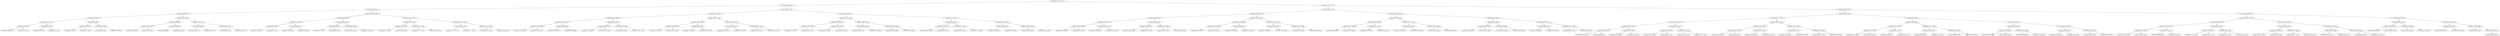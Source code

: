 digraph G{
1477015025 [label="Node{data=[4351, 4351]}"]
1477015025 -> 1542245124
1542245124 [label="Node{data=[1082, 1082]}"]
1542245124 -> 1749277999
1749277999 [label="Node{data=[928, 928]}"]
1749277999 -> 65429549
65429549 [label="Node{data=[884, 884]}"]
65429549 -> 273886045
273886045 [label="Node{data=[876, 876]}"]
273886045 -> 769287864
769287864 [label="Node{data=[872, 872]}"]
769287864 -> 1527151753
1527151753 [label="Node{data=[870, 870]}"]
1527151753 -> 1800505548
1800505548 [label="Node{data=[869, 869]}"]
1527151753 -> 1649495864
1649495864 [label="Node{data=[871, 871]}"]
769287864 -> 482347628
482347628 [label="Node{data=[874, 874]}"]
482347628 -> 1959452489
1959452489 [label="Node{data=[873, 873]}"]
482347628 -> 322584308
322584308 [label="Node{data=[875, 875]}"]
273886045 -> 2080021284
2080021284 [label="Node{data=[880, 880]}"]
2080021284 -> 1735753053
1735753053 [label="Node{data=[878, 878]}"]
1735753053 -> 1172817517
1172817517 [label="Node{data=[877, 877]}"]
1735753053 -> 132685243
132685243 [label="Node{data=[879, 879]}"]
2080021284 -> 686036441
686036441 [label="Node{data=[882, 882]}"]
686036441 -> 1681328653
1681328653 [label="Node{data=[881, 881]}"]
686036441 -> 530082888
530082888 [label="Node{data=[883, 883]}"]
65429549 -> 1549680453
1549680453 [label="Node{data=[920, 920]}"]
1549680453 -> 1419551690
1419551690 [label="Node{data=[888, 888]}"]
1419551690 -> 145210422
145210422 [label="Node{data=[886, 886]}"]
145210422 -> 1409383238
1409383238 [label="Node{data=[885, 885]}"]
145210422 -> 2030621332
2030621332 [label="Node{data=[887, 887]}"]
1419551690 -> 1220258956
1220258956 [label="Node{data=[898, 898]}"]
1220258956 -> 2101931937
2101931937 [label="Node{data=[889, 889]}"]
1220258956 -> 575430661
575430661 [label="Node{data=[919, 919]}"]
1549680453 -> 502237866
502237866 [label="Node{data=[924, 924]}"]
502237866 -> 145070679
145070679 [label="Node{data=[922, 922]}"]
145070679 -> 841636101
841636101 [label="Node{data=[921, 921]}"]
145070679 -> 1931959053
1931959053 [label="Node{data=[923, 923]}"]
502237866 -> 318518553
318518553 [label="Node{data=[926, 926]}"]
318518553 -> 909074995
909074995 [label="Node{data=[925, 925]}"]
318518553 -> 1454237570
1454237570 [label="Node{data=[927, 927]}"]
1749277999 -> 521875817
521875817 [label="Node{data=[1066, 1066]}"]
521875817 -> 1824295790
1824295790 [label="Node{data=[936, 936]}"]
1824295790 -> 558842416
558842416 [label="Node{data=[932, 932]}"]
558842416 -> 409415788
409415788 [label="Node{data=[930, 930]}"]
409415788 -> 1588714096
1588714096 [label="Node{data=[929, 929]}"]
409415788 -> 1457442099
1457442099 [label="Node{data=[931, 931]}"]
558842416 -> 224086810
224086810 [label="Node{data=[934, 934]}"]
224086810 -> 748617357
748617357 [label="Node{data=[933, 933]}"]
224086810 -> 2083308340
2083308340 [label="Node{data=[935, 935]}"]
1824295790 -> 1555775191
1555775191 [label="Node{data=[1062, 1062]}"]
1555775191 -> 191872449
191872449 [label="Node{data=[963, 963]}"]
191872449 -> 1356742839
1356742839 [label="Node{data=[937, 937]}"]
191872449 -> 1248922875
1248922875 [label="Node{data=[986, 986]}"]
1555775191 -> 1329188580
1329188580 [label="Node{data=[1064, 1064]}"]
1329188580 -> 969864055
969864055 [label="Node{data=[1063, 1063]}"]
1329188580 -> 456644353
456644353 [label="Node{data=[1065, 1065]}"]
521875817 -> 1508054600
1508054600 [label="Node{data=[1074, 1074]}"]
1508054600 -> 1479323006
1479323006 [label="Node{data=[1070, 1070]}"]
1479323006 -> 372750407
372750407 [label="Node{data=[1068, 1068]}"]
372750407 -> 857598559
857598559 [label="Node{data=[1067, 1067]}"]
372750407 -> 1921907490
1921907490 [label="Node{data=[1069, 1069]}"]
1479323006 -> 1341648720
1341648720 [label="Node{data=[1072, 1072]}"]
1341648720 -> 1688834921
1688834921 [label="Node{data=[1071, 1071]}"]
1341648720 -> 951767729
951767729 [label="Node{data=[1073, 1073]}"]
1508054600 -> 636713583
636713583 [label="Node{data=[1078, 1078]}"]
636713583 -> 1435405550
1435405550 [label="Node{data=[1076, 1076]}"]
1435405550 -> 2098491373
2098491373 [label="Node{data=[1075, 1075]}"]
1435405550 -> 324339108
324339108 [label="Node{data=[1077, 1077]}"]
636713583 -> 759903651
759903651 [label="Node{data=[1080, 1080]}"]
759903651 -> 209925400
209925400 [label="Node{data=[1079, 1079]}"]
759903651 -> 1387677794
1387677794 [label="Node{data=[1081, 1081]}"]
1542245124 -> 1777668021
1777668021 [label="Node{data=[4278, 4278]}"]
1777668021 -> 501733637
501733637 [label="Node{data=[1136, 1136]}"]
501733637 -> 140051540
140051540 [label="Node{data=[1090, 1090]}"]
140051540 -> 1758247013
1758247013 [label="Node{data=[1086, 1086]}"]
1758247013 -> 688228974
688228974 [label="Node{data=[1084, 1084]}"]
688228974 -> 168378810
168378810 [label="Node{data=[1083, 1083]}"]
688228974 -> 1244827403
1244827403 [label="Node{data=[1085, 1085]}"]
1758247013 -> 1202719160
1202719160 [label="Node{data=[1088, 1088]}"]
1202719160 -> 1113828826
1113828826 [label="Node{data=[1087, 1087]}"]
1202719160 -> 44507325
44507325 [label="Node{data=[1089, 1089]}"]
140051540 -> 1555283253
1555283253 [label="Node{data=[1094, 1094]}"]
1555283253 -> 461996754
461996754 [label="Node{data=[1092, 1092]}"]
461996754 -> 1146872068
1146872068 [label="Node{data=[1091, 1091]}"]
461996754 -> 2143454202
2143454202 [label="Node{data=[1093, 1093]}"]
1555283253 -> 1046070050
1046070050 [label="Node{data=[1096, 1096]}"]
1046070050 -> 1762744617
1762744617 [label="Node{data=[1095, 1095]}"]
1046070050 -> 1926874830
1926874830 [label="Node{data=[1097, 1097]}"]
501733637 -> 426726972
426726972 [label="Node{data=[4270, 4270]}"]
426726972 -> 1767888608
1767888608 [label="Node{data=[4230, 4230]}"]
1767888608 -> 174326515
174326515 [label="Node{data=[1688, 1688]}"]
174326515 -> 917985991
917985991 [label="Node{data=[1379, 1379]}"]
174326515 -> 1435120795
1435120795 [label="Node{data=[1706, 1706]}"]
1767888608 -> 1114968092
1114968092 [label="Node{data=[4268, 4268]}"]
1114968092 -> 1747771707
1747771707 [label="Node{data=[4254, 4254]}"]
1114968092 -> 1690435483
1690435483 [label="Node{data=[4269, 4269]}"]
426726972 -> 1617637748
1617637748 [label="Node{data=[4274, 4274]}"]
1617637748 -> 183773333
183773333 [label="Node{data=[4272, 4272]}"]
183773333 -> 90056137
90056137 [label="Node{data=[4271, 4271]}"]
183773333 -> 1846034398
1846034398 [label="Node{data=[4273, 4273]}"]
1617637748 -> 1464943610
1464943610 [label="Node{data=[4276, 4276]}"]
1464943610 -> 2093639941
2093639941 [label="Node{data=[4275, 4275]}"]
1464943610 -> 139356984
139356984 [label="Node{data=[4277, 4277]}"]
1777668021 -> 664228640
664228640 [label="Node{data=[4309, 4309]}"]
664228640 -> 2055506619
2055506619 [label="Node{data=[4301, 4301]}"]
2055506619 -> 1437157039
1437157039 [label="Node{data=[4282, 4282]}"]
1437157039 -> 784720009
784720009 [label="Node{data=[4280, 4280]}"]
784720009 -> 861317154
861317154 [label="Node{data=[4279, 4279]}"]
784720009 -> 1842949537
1842949537 [label="Node{data=[4281, 4281]}"]
1437157039 -> 1926922891
1926922891 [label="Node{data=[4299, 4299]}"]
1926922891 -> 1939535345
1939535345 [label="Node{data=[4283, 4283]}"]
1926922891 -> 1963676696
1963676696 [label="Node{data=[4300, 4300]}"]
2055506619 -> 1360780093
1360780093 [label="Node{data=[4305, 4305]}"]
1360780093 -> 2012464463
2012464463 [label="Node{data=[4303, 4303]}"]
2012464463 -> 1398965053
1398965053 [label="Node{data=[4302, 4302]}"]
2012464463 -> 2087102173
2087102173 [label="Node{data=[4304, 4304]}"]
1360780093 -> 1932220511
1932220511 [label="Node{data=[4307, 4307]}"]
1932220511 -> 437985992
437985992 [label="Node{data=[4306, 4306]}"]
1932220511 -> 1571238365
1571238365 [label="Node{data=[4308, 4308]}"]
664228640 -> 348009722
348009722 [label="Node{data=[4317, 4317]}"]
348009722 -> 1040084882
1040084882 [label="Node{data=[4313, 4313]}"]
1040084882 -> 2117076871
2117076871 [label="Node{data=[4311, 4311]}"]
2117076871 -> 452847685
452847685 [label="Node{data=[4310, 4310]}"]
2117076871 -> 2139166212
2139166212 [label="Node{data=[4312, 4312]}"]
1040084882 -> 835544217
835544217 [label="Node{data=[4315, 4315]}"]
835544217 -> 1337934104
1337934104 [label="Node{data=[4314, 4314]}"]
835544217 -> 989144938
989144938 [label="Node{data=[4316, 4316]}"]
348009722 -> 1303586566
1303586566 [label="Node{data=[4347, 4347]}"]
1303586566 -> 394292101
394292101 [label="Node{data=[4345, 4345]}"]
394292101 -> 570576876
570576876 [label="Node{data=[4344, 4344]}"]
394292101 -> 828367537
828367537 [label="Node{data=[4346, 4346]}"]
1303586566 -> 1694529675
1694529675 [label="Node{data=[4349, 4349]}"]
1694529675 -> 1900608493
1900608493 [label="Node{data=[4348, 4348]}"]
1694529675 -> 1099278087
1099278087 [label="Node{data=[4350, 4350]}"]
1477015025 -> 251764716
251764716 [label="Node{data=[4617, 4617]}"]
251764716 -> 1763932839
1763932839 [label="Node{data=[4405, 4405]}"]
1763932839 -> 1602380797
1602380797 [label="Node{data=[4389, 4389]}"]
1602380797 -> 869489301
869489301 [label="Node{data=[4359, 4359]}"]
869489301 -> 808345084
808345084 [label="Node{data=[4355, 4355]}"]
808345084 -> 1110109980
1110109980 [label="Node{data=[4353, 4353]}"]
1110109980 -> 242999599
242999599 [label="Node{data=[4352, 4352]}"]
1110109980 -> 668276103
668276103 [label="Node{data=[4354, 4354]}"]
808345084 -> 1700166972
1700166972 [label="Node{data=[4357, 4357]}"]
1700166972 -> 1888566405
1888566405 [label="Node{data=[4356, 4356]}"]
1700166972 -> 556980513
556980513 [label="Node{data=[4358, 4358]}"]
869489301 -> 776247725
776247725 [label="Node{data=[4363, 4363]}"]
776247725 -> 2024648388
2024648388 [label="Node{data=[4361, 4361]}"]
2024648388 -> 18993216
18993216 [label="Node{data=[4360, 4360]}"]
2024648388 -> 921565844
921565844 [label="Node{data=[4362, 4362]}"]
776247725 -> 1022264341
1022264341 [label="Node{data=[4365, 4365]}"]
1022264341 -> 698402498
698402498 [label="Node{data=[4364, 4364]}"]
1022264341 -> 638365798
638365798 [label="Node{data=[4388, 4388]}"]
1602380797 -> 2137839465
2137839465 [label="Node{data=[4397, 4397]}"]
2137839465 -> 929708733
929708733 [label="Node{data=[4393, 4393]}"]
929708733 -> 416508996
416508996 [label="Node{data=[4391, 4391]}"]
416508996 -> 1528787128
1528787128 [label="Node{data=[4390, 4390]}"]
416508996 -> 1121002285
1121002285 [label="Node{data=[4392, 4392]}"]
929708733 -> 612914712
612914712 [label="Node{data=[4395, 4395]}"]
612914712 -> 658157441
658157441 [label="Node{data=[4394, 4394]}"]
612914712 -> 125862254
125862254 [label="Node{data=[4396, 4396]}"]
2137839465 -> 1275265784
1275265784 [label="Node{data=[4401, 4401]}"]
1275265784 -> 710780406
710780406 [label="Node{data=[4399, 4399]}"]
710780406 -> 1491681691
1491681691 [label="Node{data=[4398, 4398]}"]
710780406 -> 1533091865
1533091865 [label="Node{data=[4400, 4400]}"]
1275265784 -> 253881679
253881679 [label="Node{data=[4403, 4403]}"]
253881679 -> 1217698632
1217698632 [label="Node{data=[4402, 4402]}"]
253881679 -> 1524887128
1524887128 [label="Node{data=[4404, 4404]}"]
1763932839 -> 139492597
139492597 [label="Node{data=[4489, 4489]}"]
139492597 -> 144417573
144417573 [label="Node{data=[4413, 4413]}"]
144417573 -> 1681467301
1681467301 [label="Node{data=[4409, 4409]}"]
1681467301 -> 560829524
560829524 [label="Node{data=[4407, 4407]}"]
560829524 -> 710009688
710009688 [label="Node{data=[4406, 4406]}"]
560829524 -> 2139549628
2139549628 [label="Node{data=[4408, 4408]}"]
1681467301 -> 1378872294
1378872294 [label="Node{data=[4411, 4411]}"]
1378872294 -> 523045571
523045571 [label="Node{data=[4410, 4410]}"]
1378872294 -> 985882973
985882973 [label="Node{data=[4412, 4412]}"]
144417573 -> 1919976118
1919976118 [label="Node{data=[4417, 4417]}"]
1919976118 -> 1605187525
1605187525 [label="Node{data=[4415, 4415]}"]
1605187525 -> 681661921
681661921 [label="Node{data=[4414, 4414]}"]
1605187525 -> 164171809
164171809 [label="Node{data=[4416, 4416]}"]
1919976118 -> 2145015452
2145015452 [label="Node{data=[4487, 4487]}"]
2145015452 -> 1241466301
1241466301 [label="Node{data=[4419, 4419]}"]
2145015452 -> 1808994110
1808994110 [label="Node{data=[4488, 4488]}"]
139492597 -> 710558333
710558333 [label="Node{data=[4497, 4497]}"]
710558333 -> 119119644
119119644 [label="Node{data=[4493, 4493]}"]
119119644 -> 888725743
888725743 [label="Node{data=[4491, 4491]}"]
888725743 -> 1193391025
1193391025 [label="Node{data=[4490, 4490]}"]
888725743 -> 1066424450
1066424450 [label="Node{data=[4492, 4492]}"]
119119644 -> 1958400275
1958400275 [label="Node{data=[4495, 4495]}"]
1958400275 -> 129415411
129415411 [label="Node{data=[4494, 4494]}"]
1958400275 -> 1296052111
1296052111 [label="Node{data=[4496, 4496]}"]
710558333 -> 1881746157
1881746157 [label="Node{data=[4501, 4501]}"]
1881746157 -> 1387876274
1387876274 [label="Node{data=[4499, 4499]}"]
1387876274 -> 1627001910
1627001910 [label="Node{data=[4498, 4498]}"]
1387876274 -> 738882545
738882545 [label="Node{data=[4500, 4500]}"]
1881746157 -> 365779679
365779679 [label="Node{data=[4503, 4503]}"]
365779679 -> 227623691
227623691 [label="Node{data=[4502, 4502]}"]
365779679 -> 1031449899
1031449899 [label="Node{data=[4579, 4579]}"]
251764716 -> 1108395150
1108395150 [label="Node{data=[5699, 5699]}"]
1108395150 -> 1031038385
1031038385 [label="Node{data=[5543, 5543]}"]
1031038385 -> 989519887
989519887 [label="Node{data=[5417, 5417]}"]
989519887 -> 1375801742
1375801742 [label="Node{data=[5409, 5409]}"]
1375801742 -> 376544244
376544244 [label="Node{data=[5405, 5405]}"]
376544244 -> 137768294
137768294 [label="Node{data=[5403, 5403]}"]
137768294 -> 1705070327
1705070327 [label="Node{data=[4875, 4875]}"]
137768294 -> 1064742572
1064742572 [label="Node{data=[5404, 5404]}"]
376544244 -> 625097869
625097869 [label="Node{data=[5407, 5407]}"]
625097869 -> 480667742
480667742 [label="Node{data=[5406, 5406]}"]
625097869 -> 1931430859
1931430859 [label="Node{data=[5408, 5408]}"]
1375801742 -> 2039908554
2039908554 [label="Node{data=[5413, 5413]}"]
2039908554 -> 1300522273
1300522273 [label="Node{data=[5411, 5411]}"]
1300522273 -> 1649348695
1649348695 [label="Node{data=[5410, 5410]}"]
1300522273 -> 1804029638
1804029638 [label="Node{data=[5412, 5412]}"]
2039908554 -> 639261604
639261604 [label="Node{data=[5415, 5415]}"]
639261604 -> 1222217515
1222217515 [label="Node{data=[5414, 5414]}"]
639261604 -> 1376711631
1376711631 [label="Node{data=[5416, 5416]}"]
989519887 -> 53372470
53372470 [label="Node{data=[5425, 5425]}"]
53372470 -> 2006833804
2006833804 [label="Node{data=[5421, 5421]}"]
2006833804 -> 1933157251
1933157251 [label="Node{data=[5419, 5419]}"]
1933157251 -> 1443673760
1443673760 [label="Node{data=[5418, 5418]}"]
1933157251 -> 644048257
644048257 [label="Node{data=[5420, 5420]}"]
2006833804 -> 1068728955
1068728955 [label="Node{data=[5423, 5423]}"]
1068728955 -> 19405749
19405749 [label="Node{data=[5422, 5422]}"]
1068728955 -> 841090182
841090182 [label="Node{data=[5424, 5424]}"]
53372470 -> 265297966
265297966 [label="Node{data=[5506, 5506]}"]
265297966 -> 752077813
752077813 [label="Node{data=[5471, 5471]}"]
752077813 -> 1843890281
1843890281 [label="Node{data=[5426, 5426]}"]
752077813 -> 1338222439
1338222439 [label="Node{data=[5490, 5490]}"]
265297966 -> 1092370401
1092370401 [label="Node{data=[5508, 5508]}"]
1092370401 -> 1931659348
1931659348 [label="Node{data=[5507, 5507]}"]
1092370401 -> 576168601
576168601 [label="Node{data=[5509, 5509]}"]
1031038385 -> 1887293739
1887293739 [label="Node{data=[5683, 5683]}"]
1887293739 -> 1354632178
1354632178 [label="Node{data=[5602, 5602]}"]
1354632178 -> 901450201
901450201 [label="Node{data=[5575, 5575]}"]
901450201 -> 719791773
719791773 [label="Node{data=[5573, 5573]}"]
719791773 -> 881679971
881679971 [label="Node{data=[5572, 5572]}"]
719791773 -> 348926619
348926619 [label="Node{data=[5574, 5574]}"]
901450201 -> 2043937818
2043937818 [label="Node{data=[5577, 5577]}"]
2043937818 -> 1779697267
1779697267 [label="Node{data=[5576, 5576]}"]
2043937818 -> 884220692
884220692 [label="Node{data=[5578, 5578]}"]
1354632178 -> 1100584947
1100584947 [label="Node{data=[5679, 5679]}"]
1100584947 -> 406109966
406109966 [label="Node{data=[5677, 5677]}"]
406109966 -> 1381565925
1381565925 [label="Node{data=[5633, 5633]}"]
406109966 -> 1197482041
1197482041 [label="Node{data=[5678, 5678]}"]
1100584947 -> 1254822185
1254822185 [label="Node{data=[5681, 5681]}"]
1254822185 -> 2008685489
2008685489 [label="Node{data=[5680, 5680]}"]
1254822185 -> 1834376846
1834376846 [label="Node{data=[5682, 5682]}"]
1887293739 -> 737270517
737270517 [label="Node{data=[5691, 5691]}"]
737270517 -> 966907131
966907131 [label="Node{data=[5687, 5687]}"]
966907131 -> 518076397
518076397 [label="Node{data=[5685, 5685]}"]
518076397 -> 1100785809
1100785809 [label="Node{data=[5684, 5684]}"]
518076397 -> 1688204325
1688204325 [label="Node{data=[5686, 5686]}"]
966907131 -> 1395585601
1395585601 [label="Node{data=[5689, 5689]}"]
1395585601 -> 1156049302
1156049302 [label="Node{data=[5688, 5688]}"]
1395585601 -> 1620777403
1620777403 [label="Node{data=[5690, 5690]}"]
737270517 -> 2067720017
2067720017 [label="Node{data=[5695, 5695]}"]
2067720017 -> 1596370573
1596370573 [label="Node{data=[5693, 5693]}"]
1596370573 -> 620119974
620119974 [label="Node{data=[5692, 5692]}"]
1596370573 -> 479773762
479773762 [label="Node{data=[5694, 5694]}"]
2067720017 -> 269532399
269532399 [label="Node{data=[5697, 5697]}"]
269532399 -> 2057841318
2057841318 [label="Node{data=[5696, 5696]}"]
269532399 -> 1819642146
1819642146 [label="Node{data=[5698, 5698]}"]
1108395150 -> 915798586
915798586 [label="Node{data=[9238, 9238]}"]
915798586 -> 603447235
603447235 [label="Node{data=[9222, 9222]}"]
603447235 -> 414268417
414268417 [label="Node{data=[7922, 7922]}"]
414268417 -> 1489865388
1489865388 [label="Node{data=[5974, 5974]}"]
1489865388 -> 1100021669
1100021669 [label="Node{data=[5829, 5829]}"]
1100021669 -> 1543776659
1543776659 [label="Node{data=[5700, 5700]}"]
1100021669 -> 1296320294
1296320294 [label="Node{data=[5931, 5931]}"]
1489865388 -> 2036874440
2036874440 [label="Node{data=[6704, 6704]}"]
2036874440 -> 1061394839
1061394839 [label="Node{data=[5989, 5989]}"]
2036874440 -> 1115060061
1115060061 [label="Node{data=[7913, 7913]}"]
414268417 -> 761554242
761554242 [label="Node{data=[9218, 9218]}"]
761554242 -> 357728858
357728858 [label="Node{data=[9216, 9216]}"]
357728858 -> 914239046
914239046 [label="Node{data=[7971, 7971]}"]
357728858 -> 1203989323
1203989323 [label="Node{data=[9217, 9217]}"]
761554242 -> 1224951940
1224951940 [label="Node{data=[9220, 9220]}"]
1224951940 -> 1220694956
1220694956 [label="Node{data=[9219, 9219]}"]
1224951940 -> 260659436
260659436 [label="Node{data=[9221, 9221]}"]
603447235 -> 1405936485
1405936485 [label="Node{data=[9230, 9230]}"]
1405936485 -> 14206704
14206704 [label="Node{data=[9226, 9226]}"]
14206704 -> 1516087924
1516087924 [label="Node{data=[9224, 9224]}"]
1516087924 -> 534169579
534169579 [label="Node{data=[9223, 9223]}"]
1516087924 -> 724949183
724949183 [label="Node{data=[9225, 9225]}"]
14206704 -> 1830581359
1830581359 [label="Node{data=[9228, 9228]}"]
1830581359 -> 1512402354
1512402354 [label="Node{data=[9227, 9227]}"]
1830581359 -> 1935999106
1935999106 [label="Node{data=[9229, 9229]}"]
1405936485 -> 1980817009
1980817009 [label="Node{data=[9234, 9234]}"]
1980817009 -> 2023846864
2023846864 [label="Node{data=[9232, 9232]}"]
2023846864 -> 152623499
152623499 [label="Node{data=[9231, 9231]}"]
2023846864 -> 1378003258
1378003258 [label="Node{data=[9233, 9233]}"]
1980817009 -> 582030937
582030937 [label="Node{data=[9236, 9236]}"]
582030937 -> 1367203372
1367203372 [label="Node{data=[9235, 9235]}"]
582030937 -> 510038281
510038281 [label="Node{data=[9237, 9237]}"]
915798586 -> 1498054790
1498054790 [label="Node{data=[9246, 9246]}"]
1498054790 -> 1944278568
1944278568 [label="Node{data=[9242, 9242]}"]
1944278568 -> 1280342726
1280342726 [label="Node{data=[9240, 9240]}"]
1280342726 -> 1720997020
1720997020 [label="Node{data=[9239, 9239]}"]
1280342726 -> 1809299064
1809299064 [label="Node{data=[9241, 9241]}"]
1944278568 -> 40693564
40693564 [label="Node{data=[9244, 9244]}"]
40693564 -> 1302668285
1302668285 [label="Node{data=[9243, 9243]}"]
40693564 -> 164736609
164736609 [label="Node{data=[9245, 9245]}"]
1498054790 -> 1608760661
1608760661 [label="Node{data=[9250, 9250]}"]
1608760661 -> 982756506
982756506 [label="Node{data=[9248, 9248]}"]
982756506 -> 1582160638
1582160638 [label="Node{data=[9247, 9247]}"]
982756506 -> 1517016560
1517016560 [label="Node{data=[9249, 9249]}"]
1608760661 -> 404804349
404804349 [label="Node{data=[9886, 9886]}"]
404804349 -> 1064323615
1064323615 [label="Node{data=[9795, 9795]}"]
404804349 -> 266009893
266009893 [label="Node{data=[9912, 9912]}"]
266009893 -> 194669947
194669947 [label="Node{data=[9924, 9924]}"]
}